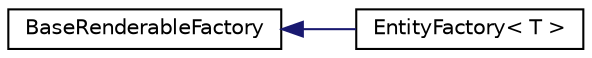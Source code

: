 digraph G
{
  edge [fontname="Helvetica",fontsize="10",labelfontname="Helvetica",labelfontsize="10"];
  node [fontname="Helvetica",fontsize="10",shape=record];
  rankdir="LR";
  Node1 [label="BaseRenderableFactory",height=0.2,width=0.4,color="black", fillcolor="white", style="filled",URL="$class_base_renderable_factory.html"];
  Node1 -> Node2 [dir="back",color="midnightblue",fontsize="10",style="solid",fontname="Helvetica"];
  Node2 [label="EntityFactory\< T \>",height=0.2,width=0.4,color="black", fillcolor="white", style="filled",URL="$class_entity_factory.html"];
}
